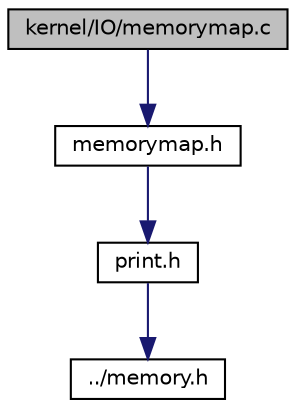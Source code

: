 digraph "kernel/IO/memorymap.c"
{
  edge [fontname="Helvetica",fontsize="10",labelfontname="Helvetica",labelfontsize="10"];
  node [fontname="Helvetica",fontsize="10",shape=record];
  Node1 [label="kernel/IO/memorymap.c",height=0.2,width=0.4,color="black", fillcolor="grey75", style="filled", fontcolor="black"];
  Node1 -> Node2 [color="midnightblue",fontsize="10",style="solid",fontname="Helvetica"];
  Node2 [label="memorymap.h",height=0.2,width=0.4,color="black", fillcolor="white", style="filled",URL="$memorymap_8h.html"];
  Node2 -> Node3 [color="midnightblue",fontsize="10",style="solid",fontname="Helvetica"];
  Node3 [label="print.h",height=0.2,width=0.4,color="black", fillcolor="white", style="filled",URL="$print_8h.html"];
  Node3 -> Node4 [color="midnightblue",fontsize="10",style="solid",fontname="Helvetica"];
  Node4 [label="../memory.h",height=0.2,width=0.4,color="black", fillcolor="white", style="filled",URL="$memory_8h.html"];
}
